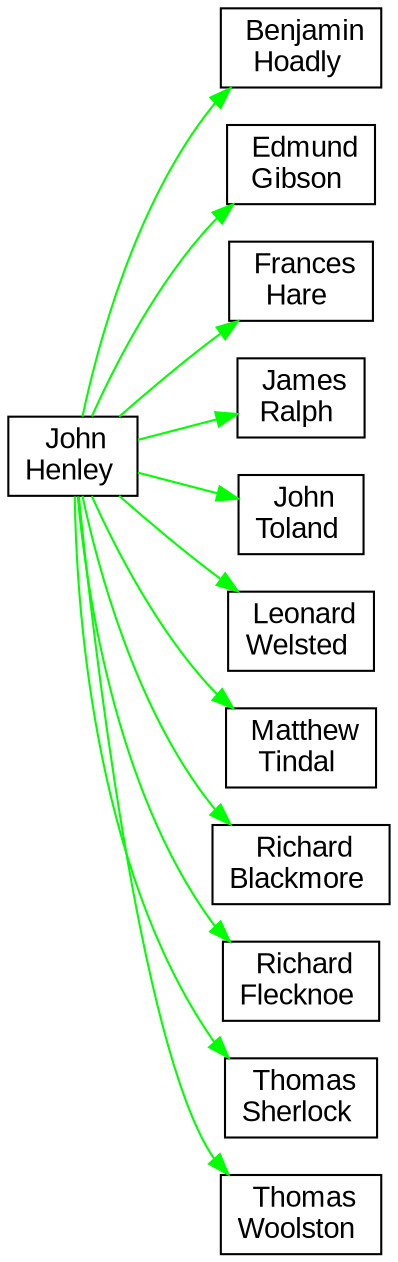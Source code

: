 digraph G {
rankdir=LR
node [shape=rect overlap=false fontname=arial]
BENJAMIN_HOADLY [label=< Benjamin<br/>Hoadly >]
EDMUND_GIBSON [label=< Edmund<br/>Gibson >]
FRANCES_HARE [label=< Frances<br/>Hare >]
JAMES_RALPH [label=< James<br/>Ralph >]
JOHN_HENLEY [label=< John<br/>Henley >]
JOHN_TOLAND [label=< John<br/>Toland >]
LEONARD_WELSTED [label=< Leonard<br/>Welsted >]
MATTHEW_TINDAL [label=< Matthew<br/>Tindal >]
RICHARD_BLACKMORE [label=< Richard<br/>Blackmore >]
RICHARD_FLECKNOE [label=< Richard<br/>Flecknoe >]
THOMAS_SHERLOCK [label=< Thomas<br/>Sherlock >]
THOMAS_WOOLSTON [label=< Thomas<br/>Woolston >]
JOHN_HENLEY -> BENJAMIN_HOADLY [color=green weight=1]
JOHN_HENLEY -> EDMUND_GIBSON [color=green weight=1]
JOHN_HENLEY -> FRANCES_HARE [color=green weight=1]
JOHN_HENLEY -> JAMES_RALPH [color=green weight=4]
JOHN_HENLEY -> JOHN_TOLAND [color=green weight=1]
JOHN_HENLEY -> LEONARD_WELSTED [color=green weight=1]
JOHN_HENLEY -> MATTHEW_TINDAL [color=green weight=1]
JOHN_HENLEY -> RICHARD_BLACKMORE [color=green weight=1]
JOHN_HENLEY -> RICHARD_FLECKNOE [color=green weight=1]
JOHN_HENLEY -> THOMAS_SHERLOCK [color=green weight=1]
JOHN_HENLEY -> THOMAS_WOOLSTON [color=green weight=1]
}